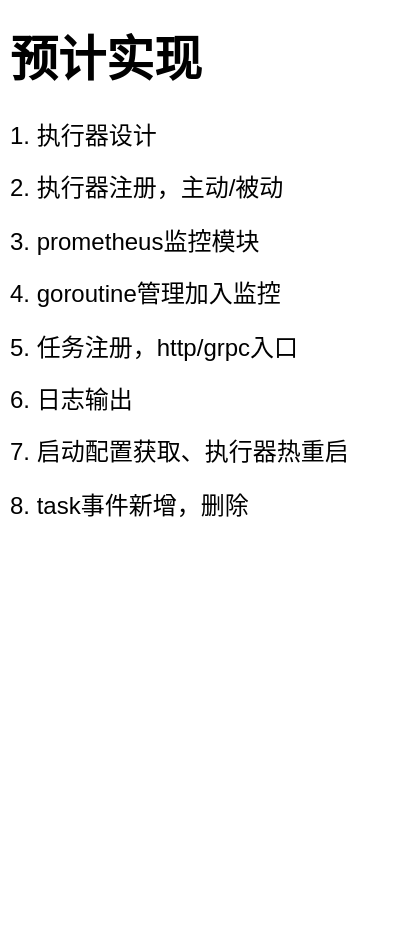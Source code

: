 <mxfile>
    <diagram id="Oi1lGrabILi6n02KcIgU" name="第 1 页">
        <mxGraphModel dx="942" dy="1892" grid="1" gridSize="10" guides="1" tooltips="1" connect="1" arrows="1" fold="1" page="1" pageScale="1" pageWidth="827" pageHeight="1169" math="0" shadow="0">
            <root>
                <mxCell id="0"/>
                <mxCell id="1" parent="0"/>
                <mxCell id="4" value="&lt;h1&gt;预计实现&lt;/h1&gt;&lt;p&gt;1. 执行器设计&amp;nbsp;&lt;/p&gt;&lt;p&gt;&lt;span style=&quot;background-color: initial;&quot;&gt;2. 执行器注册，主动/被动&lt;/span&gt;&lt;/p&gt;&lt;p&gt;&lt;span style=&quot;background-color: initial;&quot;&gt;3. prometheus监控模块&lt;/span&gt;&lt;/p&gt;&lt;p&gt;&lt;span style=&quot;background-color: initial;&quot;&gt;4. goroutine管理加入监控&lt;/span&gt;&lt;/p&gt;&lt;p&gt;&lt;span style=&quot;background-color: initial;&quot;&gt;5. 任务注册，http/grpc入口&lt;/span&gt;&lt;/p&gt;&lt;p&gt;&lt;span style=&quot;background-color: initial;&quot;&gt;6. 日志输出&lt;/span&gt;&lt;/p&gt;&lt;p&gt;&lt;span style=&quot;background-color: initial;&quot;&gt;7. 启动配置获取、执行器热重启&lt;/span&gt;&lt;/p&gt;&lt;p&gt;&lt;span style=&quot;background-color: initial;&quot;&gt;8. task事件新增，删除&lt;/span&gt;&lt;/p&gt;" style="text;html=1;strokeColor=none;fillColor=none;spacing=5;spacingTop=-20;whiteSpace=wrap;overflow=hidden;rounded=0;" parent="1" vertex="1">
                    <mxGeometry width="200" height="460" as="geometry"/>
                </mxCell>
            </root>
        </mxGraphModel>
    </diagram>
</mxfile>